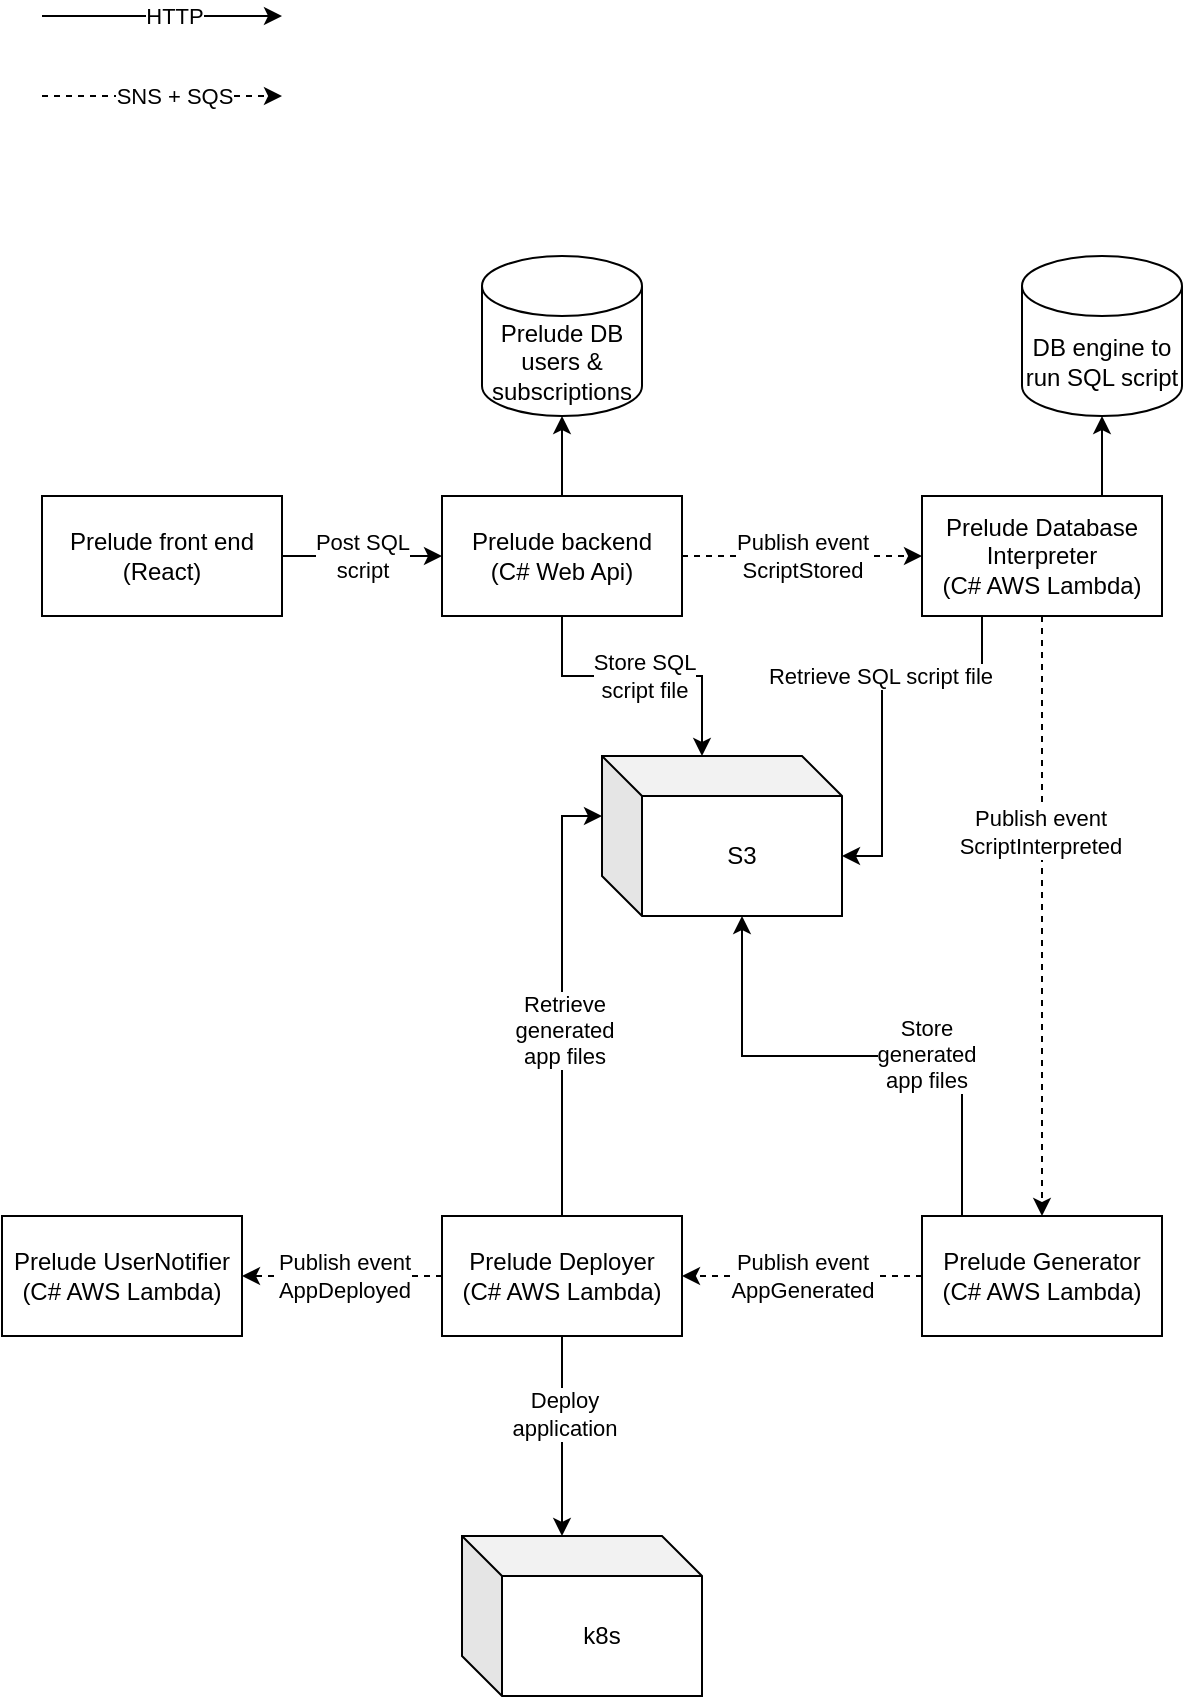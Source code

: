 <mxfile version="20.8.10" type="device"><diagram name="Page-1" id="SjpvENS-0pyi8vEP7kfv"><mxGraphModel dx="989" dy="582" grid="1" gridSize="10" guides="1" tooltips="1" connect="1" arrows="1" fold="1" page="1" pageScale="1" pageWidth="850" pageHeight="1100" math="0" shadow="0"><root><mxCell id="0"/><mxCell id="1" parent="0"/><mxCell id="TJ97JblrMJIU_PItR1xQ-4" value="" style="edgeStyle=orthogonalEdgeStyle;rounded=0;orthogonalLoop=1;jettySize=auto;html=1;" edge="1" parent="1" source="TJ97JblrMJIU_PItR1xQ-1" target="TJ97JblrMJIU_PItR1xQ-3"><mxGeometry relative="1" as="geometry"/></mxCell><mxCell id="TJ97JblrMJIU_PItR1xQ-21" value="Post SQL&lt;br&gt;script" style="edgeLabel;html=1;align=center;verticalAlign=middle;resizable=0;points=[];" vertex="1" connectable="0" parent="TJ97JblrMJIU_PItR1xQ-4"><mxGeometry x="-0.25" relative="1" as="geometry"><mxPoint x="10" as="offset"/></mxGeometry></mxCell><mxCell id="TJ97JblrMJIU_PItR1xQ-1" value="Prelude front end&lt;br&gt;(React)" style="rounded=0;whiteSpace=wrap;html=1;" vertex="1" parent="1"><mxGeometry x="40" y="280" width="120" height="60" as="geometry"/></mxCell><mxCell id="TJ97JblrMJIU_PItR1xQ-7" value="" style="edgeStyle=orthogonalEdgeStyle;rounded=0;orthogonalLoop=1;jettySize=auto;html=1;dashed=1;" edge="1" parent="1" source="TJ97JblrMJIU_PItR1xQ-3" target="TJ97JblrMJIU_PItR1xQ-6"><mxGeometry relative="1" as="geometry"/></mxCell><mxCell id="TJ97JblrMJIU_PItR1xQ-23" value="Publish event &lt;br&gt;ScriptStored" style="edgeLabel;html=1;align=center;verticalAlign=middle;resizable=0;points=[];" vertex="1" connectable="0" parent="TJ97JblrMJIU_PItR1xQ-7"><mxGeometry x="-0.25" y="-1" relative="1" as="geometry"><mxPoint x="15" y="-1" as="offset"/></mxGeometry></mxCell><mxCell id="TJ97JblrMJIU_PItR1xQ-20" style="edgeStyle=orthogonalEdgeStyle;rounded=0;orthogonalLoop=1;jettySize=auto;html=1;entryX=0;entryY=0;entryDx=50;entryDy=0;entryPerimeter=0;startArrow=none;startFill=0;" edge="1" parent="1" source="TJ97JblrMJIU_PItR1xQ-3" target="TJ97JblrMJIU_PItR1xQ-19"><mxGeometry relative="1" as="geometry"><Array as="points"><mxPoint x="300" y="370"/><mxPoint x="370" y="370"/></Array></mxGeometry></mxCell><mxCell id="TJ97JblrMJIU_PItR1xQ-22" value="Store SQL &lt;br&gt;script file" style="edgeLabel;html=1;align=center;verticalAlign=middle;resizable=0;points=[];" vertex="1" connectable="0" parent="TJ97JblrMJIU_PItR1xQ-20"><mxGeometry x="0.233" y="-1" relative="1" as="geometry"><mxPoint x="-16" y="-1" as="offset"/></mxGeometry></mxCell><mxCell id="TJ97JblrMJIU_PItR1xQ-38" style="edgeStyle=orthogonalEdgeStyle;rounded=0;orthogonalLoop=1;jettySize=auto;html=1;entryX=0.5;entryY=1;entryDx=0;entryDy=0;entryPerimeter=0;startArrow=none;startFill=0;" edge="1" parent="1" source="TJ97JblrMJIU_PItR1xQ-3" target="TJ97JblrMJIU_PItR1xQ-37"><mxGeometry relative="1" as="geometry"/></mxCell><mxCell id="TJ97JblrMJIU_PItR1xQ-3" value="Prelude backend&lt;br&gt;(C# Web Api)" style="whiteSpace=wrap;html=1;rounded=0;" vertex="1" parent="1"><mxGeometry x="240" y="280" width="120" height="60" as="geometry"/></mxCell><mxCell id="TJ97JblrMJIU_PItR1xQ-14" value="" style="edgeStyle=orthogonalEdgeStyle;rounded=0;orthogonalLoop=1;jettySize=auto;html=1;startArrow=none;startFill=0;exitX=0.75;exitY=0;exitDx=0;exitDy=0;" edge="1" parent="1" source="TJ97JblrMJIU_PItR1xQ-6" target="TJ97JblrMJIU_PItR1xQ-13"><mxGeometry relative="1" as="geometry"/></mxCell><mxCell id="TJ97JblrMJIU_PItR1xQ-24" style="edgeStyle=orthogonalEdgeStyle;rounded=0;orthogonalLoop=1;jettySize=auto;html=1;exitX=0.25;exitY=0;exitDx=0;exitDy=0;entryX=0;entryY=0;entryDx=120;entryDy=50;entryPerimeter=0;startArrow=none;startFill=0;" edge="1" parent="1" source="TJ97JblrMJIU_PItR1xQ-6" target="TJ97JblrMJIU_PItR1xQ-19"><mxGeometry relative="1" as="geometry"><Array as="points"><mxPoint x="510" y="370"/><mxPoint x="460" y="370"/><mxPoint x="460" y="460"/></Array></mxGeometry></mxCell><mxCell id="TJ97JblrMJIU_PItR1xQ-25" value="Retrieve SQL script file" style="edgeLabel;html=1;align=center;verticalAlign=middle;resizable=0;points=[];" vertex="1" connectable="0" parent="TJ97JblrMJIU_PItR1xQ-24"><mxGeometry x="0.329" y="-1" relative="1" as="geometry"><mxPoint y="-26" as="offset"/></mxGeometry></mxCell><mxCell id="TJ97JblrMJIU_PItR1xQ-27" value="" style="edgeStyle=orthogonalEdgeStyle;rounded=0;orthogonalLoop=1;jettySize=auto;html=1;startArrow=none;startFill=0;dashed=1;" edge="1" parent="1" source="TJ97JblrMJIU_PItR1xQ-6" target="TJ97JblrMJIU_PItR1xQ-26"><mxGeometry relative="1" as="geometry"/></mxCell><mxCell id="TJ97JblrMJIU_PItR1xQ-28" value="Publish event&lt;br&gt;ScriptInterpreted" style="edgeLabel;html=1;align=center;verticalAlign=middle;resizable=0;points=[];" vertex="1" connectable="0" parent="TJ97JblrMJIU_PItR1xQ-27"><mxGeometry x="-0.28" y="-1" relative="1" as="geometry"><mxPoint as="offset"/></mxGeometry></mxCell><mxCell id="TJ97JblrMJIU_PItR1xQ-6" value="Prelude Database Interpreter&lt;br&gt;(C# AWS Lambda)" style="whiteSpace=wrap;html=1;rounded=0;" vertex="1" parent="1"><mxGeometry x="480" y="280" width="120" height="60" as="geometry"/></mxCell><mxCell id="TJ97JblrMJIU_PItR1xQ-9" value="" style="endArrow=classic;html=1;rounded=0;" edge="1" parent="1"><mxGeometry width="50" height="50" relative="1" as="geometry"><mxPoint x="40" y="40" as="sourcePoint"/><mxPoint x="160" y="40" as="targetPoint"/></mxGeometry></mxCell><mxCell id="TJ97JblrMJIU_PItR1xQ-10" value="HTTP" style="edgeLabel;html=1;align=center;verticalAlign=middle;resizable=0;points=[];" vertex="1" connectable="0" parent="TJ97JblrMJIU_PItR1xQ-9"><mxGeometry x="0.3" relative="1" as="geometry"><mxPoint x="-12" as="offset"/></mxGeometry></mxCell><mxCell id="TJ97JblrMJIU_PItR1xQ-11" value="" style="endArrow=classic;html=1;rounded=0;dashed=1;" edge="1" parent="1"><mxGeometry width="50" height="50" relative="1" as="geometry"><mxPoint x="40" y="80" as="sourcePoint"/><mxPoint x="160" y="80" as="targetPoint"/></mxGeometry></mxCell><mxCell id="TJ97JblrMJIU_PItR1xQ-12" value="SNS + SQS" style="edgeLabel;html=1;align=center;verticalAlign=middle;resizable=0;points=[];" vertex="1" connectable="0" parent="TJ97JblrMJIU_PItR1xQ-11"><mxGeometry x="0.3" relative="1" as="geometry"><mxPoint x="-12" as="offset"/></mxGeometry></mxCell><mxCell id="TJ97JblrMJIU_PItR1xQ-13" value="DB engine to run SQL script" style="shape=cylinder3;whiteSpace=wrap;html=1;boundedLbl=1;backgroundOutline=1;size=15;" vertex="1" parent="1"><mxGeometry x="530" y="160" width="80" height="80" as="geometry"/></mxCell><mxCell id="TJ97JblrMJIU_PItR1xQ-19" value="S3" style="shape=cube;whiteSpace=wrap;html=1;boundedLbl=1;backgroundOutline=1;darkOpacity=0.05;darkOpacity2=0.1;" vertex="1" parent="1"><mxGeometry x="320" y="410" width="120" height="80" as="geometry"/></mxCell><mxCell id="TJ97JblrMJIU_PItR1xQ-29" style="edgeStyle=orthogonalEdgeStyle;rounded=0;orthogonalLoop=1;jettySize=auto;html=1;startArrow=none;startFill=0;" edge="1" parent="1" source="TJ97JblrMJIU_PItR1xQ-26"><mxGeometry relative="1" as="geometry"><mxPoint x="390" y="490" as="targetPoint"/><Array as="points"><mxPoint x="500" y="560"/><mxPoint x="390" y="560"/></Array></mxGeometry></mxCell><mxCell id="TJ97JblrMJIU_PItR1xQ-30" value="Store&lt;br&gt;generated&lt;br&gt;app files" style="edgeLabel;html=1;align=center;verticalAlign=middle;resizable=0;points=[];" vertex="1" connectable="0" parent="TJ97JblrMJIU_PItR1xQ-29"><mxGeometry x="-0.246" y="-1" relative="1" as="geometry"><mxPoint as="offset"/></mxGeometry></mxCell><mxCell id="TJ97JblrMJIU_PItR1xQ-32" value="" style="edgeStyle=orthogonalEdgeStyle;rounded=0;orthogonalLoop=1;jettySize=auto;html=1;startArrow=none;startFill=0;dashed=1;" edge="1" parent="1" source="TJ97JblrMJIU_PItR1xQ-26" target="TJ97JblrMJIU_PItR1xQ-31"><mxGeometry relative="1" as="geometry"/></mxCell><mxCell id="TJ97JblrMJIU_PItR1xQ-33" value="Publish event&lt;br&gt;AppGenerated" style="edgeLabel;html=1;align=center;verticalAlign=middle;resizable=0;points=[];" vertex="1" connectable="0" parent="TJ97JblrMJIU_PItR1xQ-32"><mxGeometry x="-0.275" y="1" relative="1" as="geometry"><mxPoint x="-17" y="-1" as="offset"/></mxGeometry></mxCell><mxCell id="TJ97JblrMJIU_PItR1xQ-26" value="Prelude Generator&lt;br&gt;(C# AWS Lambda)" style="whiteSpace=wrap;html=1;rounded=0;" vertex="1" parent="1"><mxGeometry x="480" y="640" width="120" height="60" as="geometry"/></mxCell><mxCell id="TJ97JblrMJIU_PItR1xQ-35" style="edgeStyle=orthogonalEdgeStyle;rounded=0;orthogonalLoop=1;jettySize=auto;html=1;entryX=0;entryY=0;entryDx=0;entryDy=30;entryPerimeter=0;startArrow=none;startFill=0;" edge="1" parent="1" source="TJ97JblrMJIU_PItR1xQ-31" target="TJ97JblrMJIU_PItR1xQ-19"><mxGeometry relative="1" as="geometry"/></mxCell><mxCell id="TJ97JblrMJIU_PItR1xQ-36" value="Retrieve&lt;br&gt;generated&lt;br&gt;app files" style="edgeLabel;html=1;align=center;verticalAlign=middle;resizable=0;points=[];" vertex="1" connectable="0" parent="TJ97JblrMJIU_PItR1xQ-35"><mxGeometry x="-0.154" y="-1" relative="1" as="geometry"><mxPoint as="offset"/></mxGeometry></mxCell><mxCell id="TJ97JblrMJIU_PItR1xQ-40" style="edgeStyle=orthogonalEdgeStyle;rounded=0;orthogonalLoop=1;jettySize=auto;html=1;entryX=0;entryY=0;entryDx=50;entryDy=0;entryPerimeter=0;startArrow=none;startFill=0;" edge="1" parent="1" source="TJ97JblrMJIU_PItR1xQ-31" target="TJ97JblrMJIU_PItR1xQ-39"><mxGeometry relative="1" as="geometry"/></mxCell><mxCell id="TJ97JblrMJIU_PItR1xQ-41" value="Deploy&lt;br&gt;application" style="edgeLabel;html=1;align=center;verticalAlign=middle;resizable=0;points=[];" vertex="1" connectable="0" parent="TJ97JblrMJIU_PItR1xQ-40"><mxGeometry x="-0.226" y="1" relative="1" as="geometry"><mxPoint as="offset"/></mxGeometry></mxCell><mxCell id="TJ97JblrMJIU_PItR1xQ-43" value="" style="edgeStyle=orthogonalEdgeStyle;rounded=0;orthogonalLoop=1;jettySize=auto;html=1;startArrow=none;startFill=0;dashed=1;" edge="1" parent="1" source="TJ97JblrMJIU_PItR1xQ-31" target="TJ97JblrMJIU_PItR1xQ-42"><mxGeometry relative="1" as="geometry"/></mxCell><mxCell id="TJ97JblrMJIU_PItR1xQ-44" value="Publish event&lt;br&gt;AppDeployed" style="edgeLabel;html=1;align=center;verticalAlign=middle;resizable=0;points=[];" vertex="1" connectable="0" parent="TJ97JblrMJIU_PItR1xQ-43"><mxGeometry x="-0.227" y="1" relative="1" as="geometry"><mxPoint x="-11" y="-1" as="offset"/></mxGeometry></mxCell><mxCell id="TJ97JblrMJIU_PItR1xQ-31" value="Prelude Deployer&lt;br&gt;(C# AWS Lambda)" style="whiteSpace=wrap;html=1;rounded=0;" vertex="1" parent="1"><mxGeometry x="240" y="640" width="120" height="60" as="geometry"/></mxCell><mxCell id="TJ97JblrMJIU_PItR1xQ-37" value="Prelude DB&lt;br&gt;users &amp;amp; subscriptions" style="shape=cylinder3;whiteSpace=wrap;html=1;boundedLbl=1;backgroundOutline=1;size=15;" vertex="1" parent="1"><mxGeometry x="260" y="160" width="80" height="80" as="geometry"/></mxCell><mxCell id="TJ97JblrMJIU_PItR1xQ-39" value="k8s" style="shape=cube;whiteSpace=wrap;html=1;boundedLbl=1;backgroundOutline=1;darkOpacity=0.05;darkOpacity2=0.1;" vertex="1" parent="1"><mxGeometry x="250" y="800" width="120" height="80" as="geometry"/></mxCell><mxCell id="TJ97JblrMJIU_PItR1xQ-42" value="Prelude UserNotifier&lt;br&gt;(C# AWS Lambda)" style="whiteSpace=wrap;html=1;rounded=0;" vertex="1" parent="1"><mxGeometry x="20" y="640" width="120" height="60" as="geometry"/></mxCell></root></mxGraphModel></diagram></mxfile>